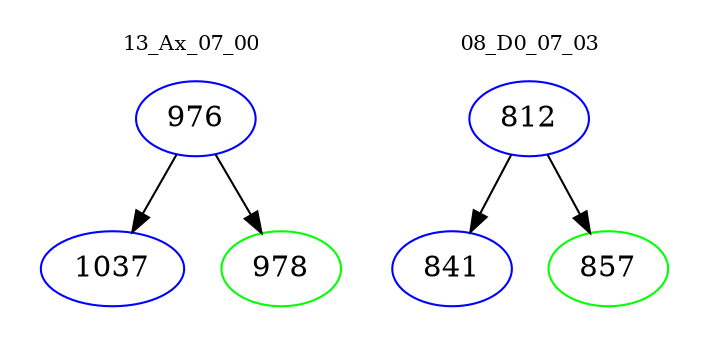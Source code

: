 digraph{
subgraph cluster_0 {
color = white
label = "13_Ax_07_00";
fontsize=10;
T0_976 [label="976", color="blue"]
T0_976 -> T0_1037 [color="black"]
T0_1037 [label="1037", color="blue"]
T0_976 -> T0_978 [color="black"]
T0_978 [label="978", color="green"]
}
subgraph cluster_1 {
color = white
label = "08_D0_07_03";
fontsize=10;
T1_812 [label="812", color="blue"]
T1_812 -> T1_841 [color="black"]
T1_841 [label="841", color="blue"]
T1_812 -> T1_857 [color="black"]
T1_857 [label="857", color="green"]
}
}
